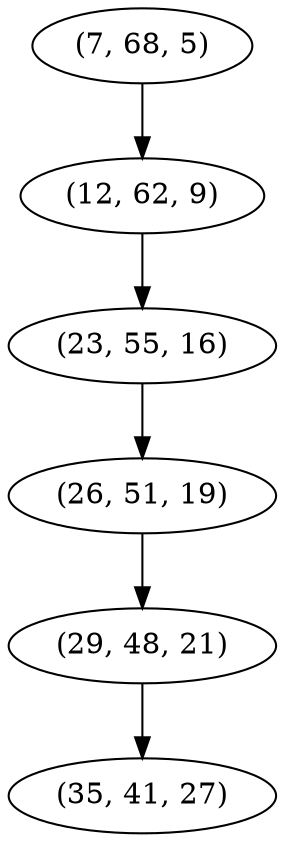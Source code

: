 digraph tree {
    "(7, 68, 5)";
    "(12, 62, 9)";
    "(23, 55, 16)";
    "(26, 51, 19)";
    "(29, 48, 21)";
    "(35, 41, 27)";
    "(7, 68, 5)" -> "(12, 62, 9)";
    "(12, 62, 9)" -> "(23, 55, 16)";
    "(23, 55, 16)" -> "(26, 51, 19)";
    "(26, 51, 19)" -> "(29, 48, 21)";
    "(29, 48, 21)" -> "(35, 41, 27)";
}
